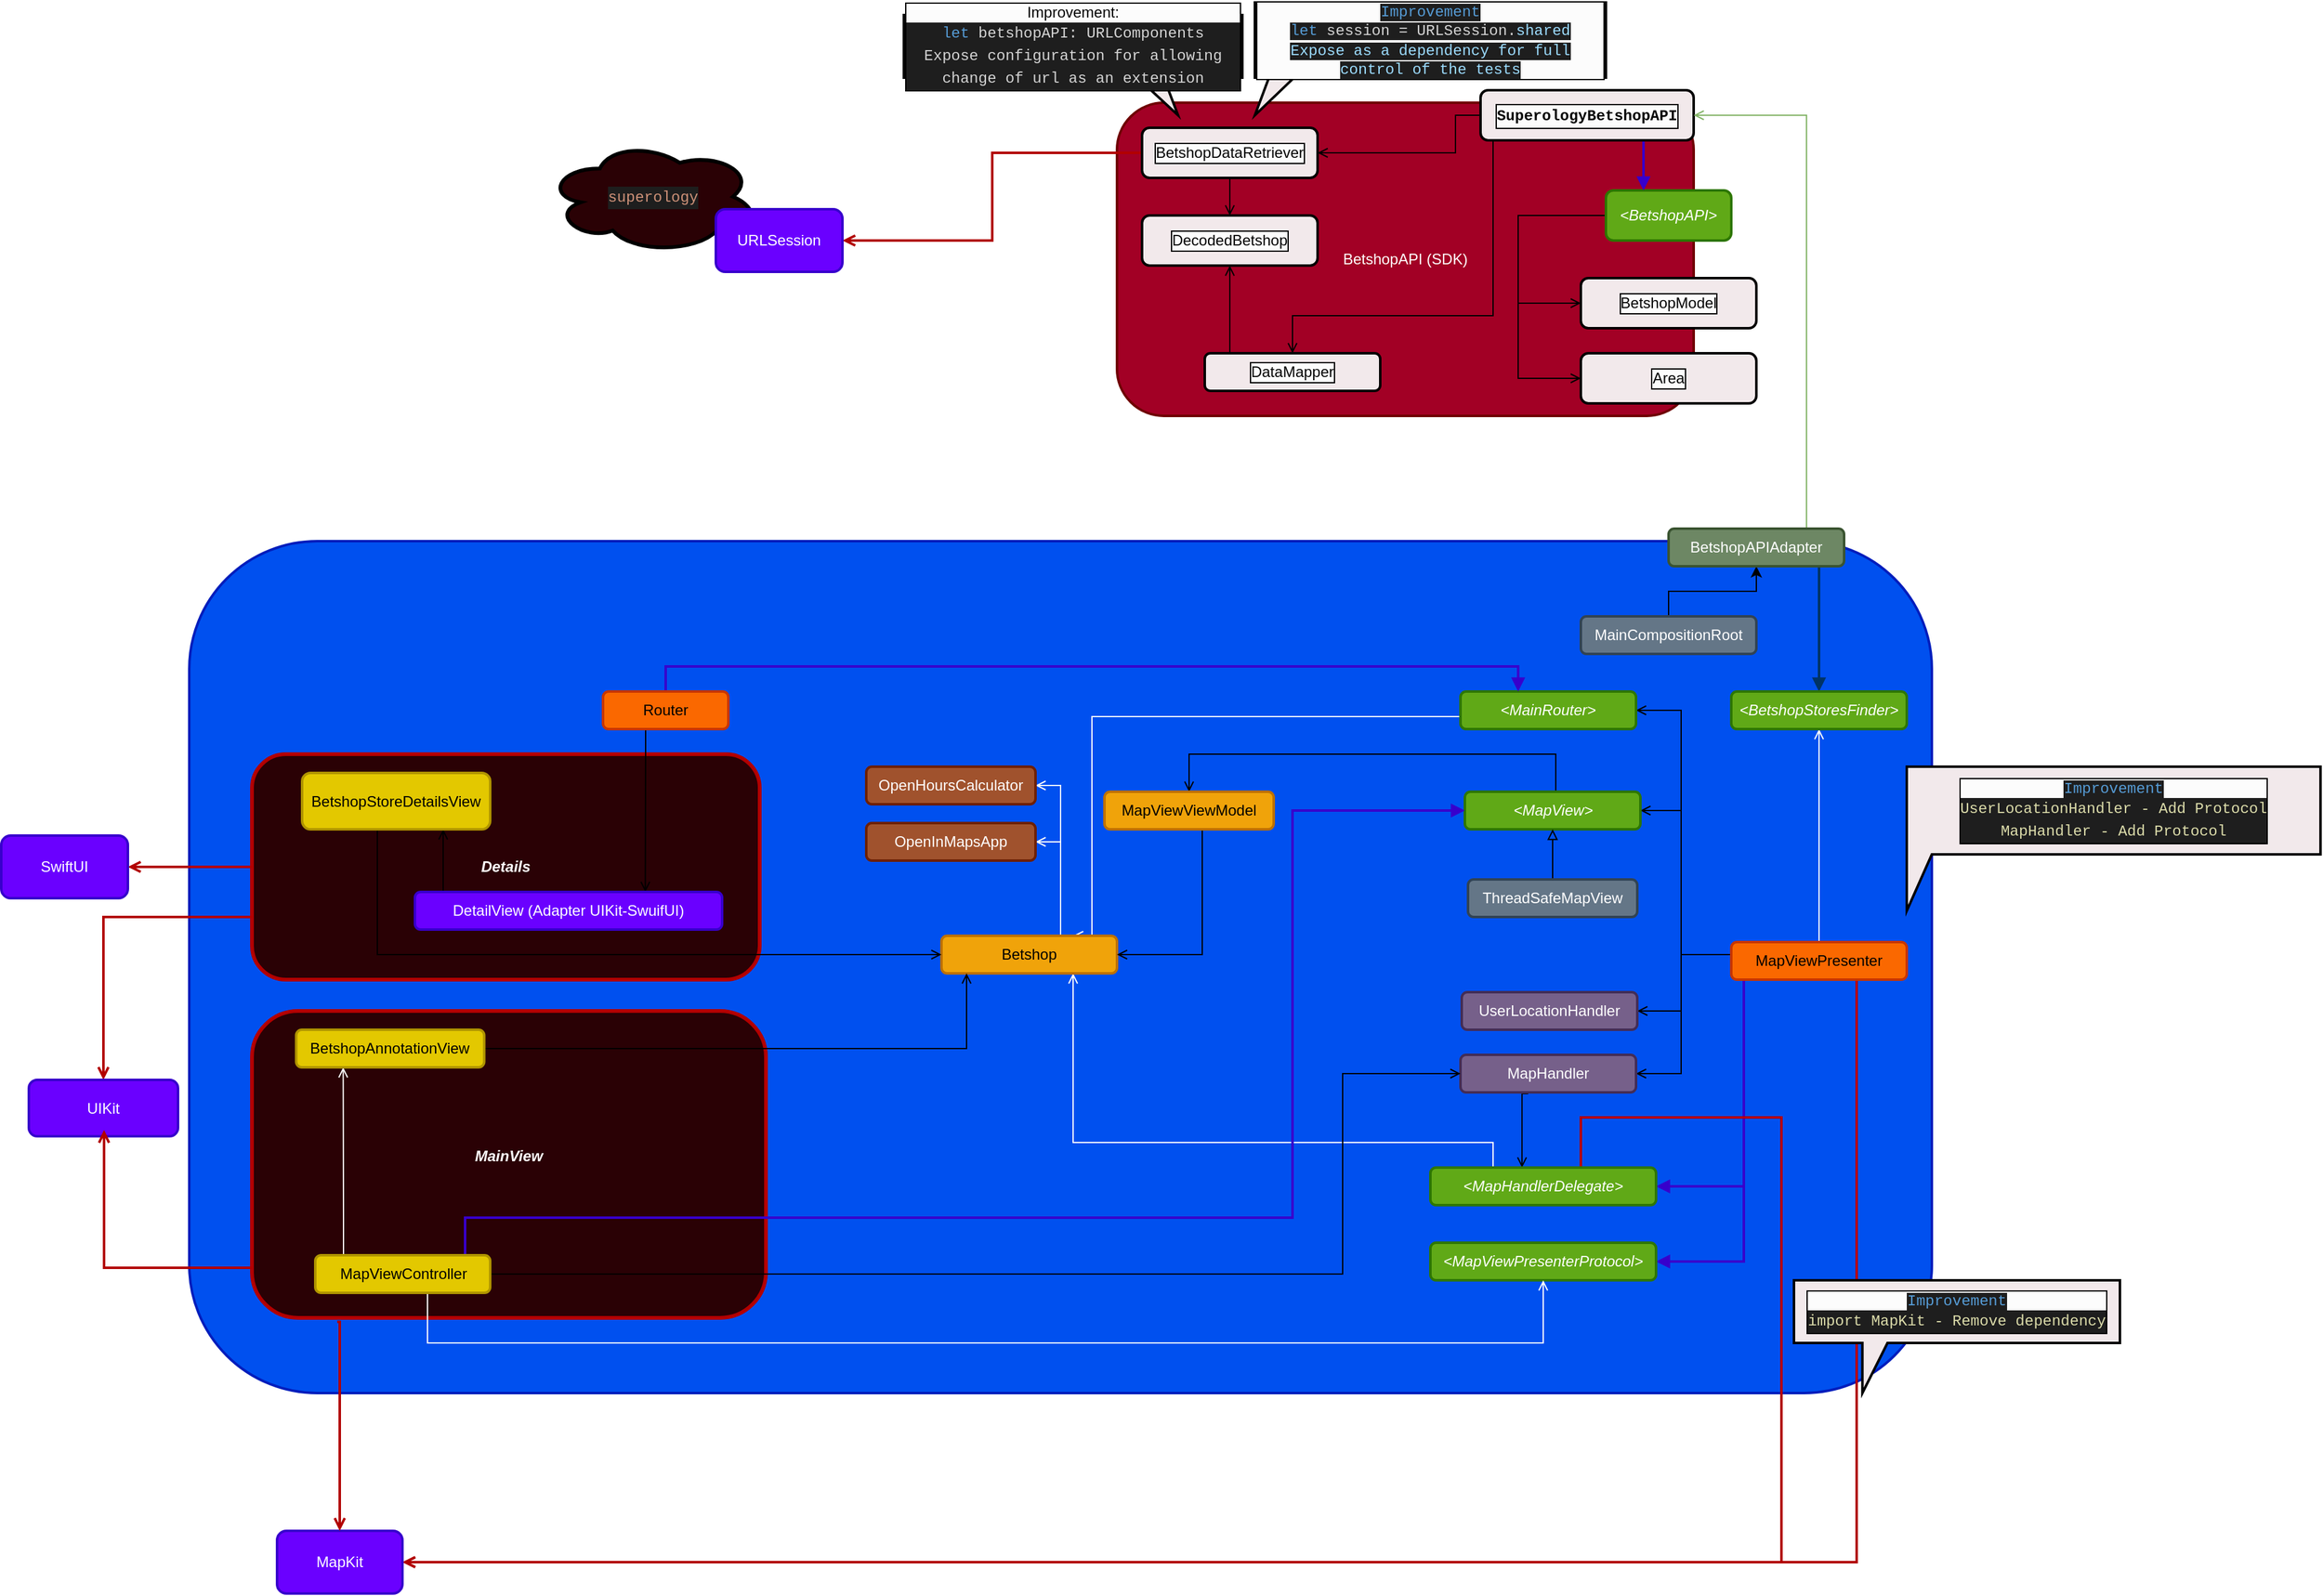 <mxfile version="16.5.1" type="device"><diagram id="DBqteP2nZ-lCwQpDhr6g" name="Page-1"><mxGraphModel dx="2760" dy="997" grid="1" gridSize="10" guides="1" tooltips="1" connect="1" arrows="1" fold="1" page="1" pageScale="1" pageWidth="827" pageHeight="1169" math="0" shadow="0"><root><mxCell id="0"/><mxCell id="1" parent="0"/><mxCell id="jRDomNg-8NR4O18e2Vlq-25" value="" style="rounded=1;whiteSpace=wrap;html=1;fillColor=#0050ef;fontColor=#ffffff;strokeColor=#001DBC;strokeWidth=2;" parent="1" vertex="1"><mxGeometry x="-730" y="510" width="1390" height="680" as="geometry"/></mxCell><mxCell id="jRDomNg-8NR4O18e2Vlq-99" value="&lt;b&gt;&lt;i&gt;MainView&lt;br&gt;&lt;/i&gt;&lt;br&gt;&lt;/b&gt;" style="rounded=1;whiteSpace=wrap;html=1;labelBackgroundColor=none;labelBorderColor=none;fontColor=#ffffff;strokeWidth=3;fillColor=#2A0105;strokeColor=#B20000;" parent="1" vertex="1"><mxGeometry x="-680" y="885" width="410" height="245" as="geometry"/></mxCell><mxCell id="jRDomNg-8NR4O18e2Vlq-102" style="edgeStyle=orthogonalEdgeStyle;rounded=0;orthogonalLoop=1;jettySize=auto;html=1;entryX=0.5;entryY=0;entryDx=0;entryDy=0;fontColor=#000033;endArrow=open;endFill=0;strokeColor=#B20000;strokeWidth=2;fillColor=#e51400;" parent="1" source="jRDomNg-8NR4O18e2Vlq-98" target="jRDomNg-8NR4O18e2Vlq-61" edge="1"><mxGeometry relative="1" as="geometry"><Array as="points"><mxPoint x="-798" y="810"/></Array></mxGeometry></mxCell><mxCell id="jRDomNg-8NR4O18e2Vlq-103" style="edgeStyle=orthogonalEdgeStyle;rounded=0;orthogonalLoop=1;jettySize=auto;html=1;entryX=1;entryY=0.5;entryDx=0;entryDy=0;fontColor=#000033;endArrow=open;endFill=0;strokeColor=#B20000;strokeWidth=2;fillColor=#e51400;" parent="1" source="jRDomNg-8NR4O18e2Vlq-98" target="jRDomNg-8NR4O18e2Vlq-60" edge="1"><mxGeometry relative="1" as="geometry"/></mxCell><mxCell id="jRDomNg-8NR4O18e2Vlq-98" value="&lt;b&gt;&lt;i&gt;Details&lt;/i&gt;&lt;/b&gt;" style="rounded=1;whiteSpace=wrap;html=1;labelBackgroundColor=none;labelBorderColor=none;fontColor=#ffffff;strokeWidth=3;fillColor=#2A0105;strokeColor=#B20000;" parent="1" vertex="1"><mxGeometry x="-680" y="680" width="405" height="180" as="geometry"/></mxCell><mxCell id="jRDomNg-8NR4O18e2Vlq-1" value="BetshopAPI (SDK)" style="rounded=1;whiteSpace=wrap;html=1;fillColor=#a20025;fontColor=#ffffff;strokeColor=#6F0000;strokeWidth=2;" parent="1" vertex="1"><mxGeometry x="10" y="160" width="460" height="250" as="geometry"/></mxCell><mxCell id="jRDomNg-8NR4O18e2Vlq-15" style="edgeStyle=orthogonalEdgeStyle;rounded=0;orthogonalLoop=1;jettySize=auto;html=1;fontColor=#030303;endArrow=open;endFill=0;" parent="1" source="jRDomNg-8NR4O18e2Vlq-2" target="jRDomNg-8NR4O18e2Vlq-13" edge="1"><mxGeometry relative="1" as="geometry"><Array as="points"><mxPoint x="330" y="250"/><mxPoint x="330" y="380"/></Array></mxGeometry></mxCell><mxCell id="jRDomNg-8NR4O18e2Vlq-16" style="edgeStyle=orthogonalEdgeStyle;rounded=0;orthogonalLoop=1;jettySize=auto;html=1;fontColor=#030303;endArrow=open;endFill=0;exitX=0;exitY=0.5;exitDx=0;exitDy=0;" parent="1" source="jRDomNg-8NR4O18e2Vlq-2" target="jRDomNg-8NR4O18e2Vlq-10" edge="1"><mxGeometry relative="1" as="geometry"><Array as="points"><mxPoint x="330" y="250"/><mxPoint x="330" y="320"/></Array></mxGeometry></mxCell><mxCell id="jRDomNg-8NR4O18e2Vlq-2" value="&lt;i&gt;&amp;lt;BetshopAPI&amp;gt;&lt;/i&gt;" style="rounded=1;whiteSpace=wrap;strokeWidth=2;fillColor=#60a917;fontColor=#ffffff;html=1;labelBackgroundColor=none;labelBorderColor=none;strokeColor=#2D7600;" parent="1" vertex="1"><mxGeometry x="400" y="230" width="100" height="40" as="geometry"/></mxCell><mxCell id="jRDomNg-8NR4O18e2Vlq-23" style="edgeStyle=orthogonalEdgeStyle;rounded=0;orthogonalLoop=1;jettySize=auto;html=1;fontColor=#030303;endArrow=open;endFill=0;exitX=0.5;exitY=1;exitDx=0;exitDy=0;entryX=0.5;entryY=0;entryDx=0;entryDy=0;" parent="1" source="jRDomNg-8NR4O18e2Vlq-3" target="jRDomNg-8NR4O18e2Vlq-19" edge="1"><mxGeometry relative="1" as="geometry"><Array as="points"><mxPoint x="100" y="240"/><mxPoint x="100" y="240"/></Array></mxGeometry></mxCell><mxCell id="jRDomNg-8NR4O18e2Vlq-117" style="edgeStyle=orthogonalEdgeStyle;rounded=0;orthogonalLoop=1;jettySize=auto;html=1;entryX=1;entryY=0.5;entryDx=0;entryDy=0;fontColor=#000033;endArrow=open;endFill=0;strokeColor=#B20000;strokeWidth=2;fillColor=#e51400;" parent="1" source="jRDomNg-8NR4O18e2Vlq-3" target="jRDomNg-8NR4O18e2Vlq-113" edge="1"><mxGeometry relative="1" as="geometry"/></mxCell><mxCell id="jRDomNg-8NR4O18e2Vlq-3" value="&lt;span&gt;BetshopDataRetriever&lt;/span&gt;" style="rounded=1;whiteSpace=wrap;strokeWidth=2;fillColor=#F2E9EB;fontColor=#030303;html=1;labelBackgroundColor=#FCFCFC;labelBorderColor=default;fontStyle=0" parent="1" vertex="1"><mxGeometry x="30" y="180" width="140" height="40" as="geometry"/></mxCell><mxCell id="jRDomNg-8NR4O18e2Vlq-5" style="edgeStyle=orthogonalEdgeStyle;rounded=0;orthogonalLoop=1;jettySize=auto;html=1;fontColor=#030303;endArrow=block;endFill=1;startArrow=none;exitX=1;exitY=0.5;exitDx=0;exitDy=0;strokeWidth=2;fillColor=#6a00ff;strokeColor=#3700CC;" parent="1" source="jRDomNg-8NR4O18e2Vlq-4" target="jRDomNg-8NR4O18e2Vlq-2" edge="1"><mxGeometry relative="1" as="geometry"><Array as="points"><mxPoint x="430" y="170"/></Array></mxGeometry></mxCell><mxCell id="jRDomNg-8NR4O18e2Vlq-6" style="edgeStyle=orthogonalEdgeStyle;rounded=0;orthogonalLoop=1;jettySize=auto;html=1;fontColor=#030303;endArrow=open;endFill=0;" parent="1" source="jRDomNg-8NR4O18e2Vlq-4" edge="1"><mxGeometry relative="1" as="geometry"><mxPoint x="170" y="200" as="targetPoint"/><Array as="points"><mxPoint x="280" y="170"/><mxPoint x="280" y="200"/></Array></mxGeometry></mxCell><mxCell id="jRDomNg-8NR4O18e2Vlq-22" style="edgeStyle=orthogonalEdgeStyle;rounded=0;orthogonalLoop=1;jettySize=auto;html=1;fontColor=#030303;endArrow=open;endFill=0;" parent="1" source="jRDomNg-8NR4O18e2Vlq-4" target="jRDomNg-8NR4O18e2Vlq-18" edge="1"><mxGeometry relative="1" as="geometry"><Array as="points"><mxPoint x="310" y="330"/></Array></mxGeometry></mxCell><mxCell id="jRDomNg-8NR4O18e2Vlq-4" value="&lt;div style=&quot;font-family: &amp;#34;menlo&amp;#34; , &amp;#34;monaco&amp;#34; , &amp;#34;courier new&amp;#34; , monospace ; line-height: 18px&quot;&gt;&lt;b&gt;SuperologyBetshopAPI&lt;/b&gt;&lt;/div&gt;" style="rounded=1;whiteSpace=wrap;strokeWidth=2;fillColor=#F2E9EB;fontColor=#030303;html=1;labelBackgroundColor=#FCFCFC;labelBorderColor=default;" parent="1" vertex="1"><mxGeometry x="300" y="150" width="170" height="40" as="geometry"/></mxCell><mxCell id="jRDomNg-8NR4O18e2Vlq-7" value="Improvement:&lt;br&gt;&lt;div style=&quot;color: rgb(212 , 212 , 212) ; background-color: rgb(30 , 30 , 30) ; font-family: &amp;#34;menlo&amp;#34; , &amp;#34;monaco&amp;#34; , &amp;#34;courier new&amp;#34; , monospace ; line-height: 18px&quot;&gt;&lt;span style=&quot;color: #569cd6&quot;&gt;let&lt;/span&gt; betshopAPI: URLComponents&lt;br&gt;Expose configuration for allowing change of url as an extension&lt;/div&gt;" style="shape=callout;whiteSpace=wrap;html=1;perimeter=calloutPerimeter;labelBackgroundColor=#FCFCFC;labelBorderColor=default;fontColor=#030303;strokeWidth=2;fillColor=#F2E9EB;position2=0.81;base=21;size=30;position=0.69;" parent="1" vertex="1"><mxGeometry x="-160" y="90" width="270" height="80" as="geometry"/></mxCell><mxCell id="jRDomNg-8NR4O18e2Vlq-10" value="&lt;span&gt;BetshopModel&lt;br&gt;&lt;/span&gt;" style="rounded=1;whiteSpace=wrap;strokeWidth=2;fillColor=#F2E9EB;fontColor=#030303;html=1;labelBackgroundColor=#FCFCFC;labelBorderColor=default;fontStyle=0" parent="1" vertex="1"><mxGeometry x="380" y="300" width="140" height="40" as="geometry"/></mxCell><mxCell id="jRDomNg-8NR4O18e2Vlq-13" value="&lt;span&gt;Area&lt;br&gt;&lt;/span&gt;" style="rounded=1;whiteSpace=wrap;strokeWidth=2;fillColor=#F2E9EB;fontColor=#030303;html=1;labelBackgroundColor=#FCFCFC;labelBorderColor=default;fontStyle=0" parent="1" vertex="1"><mxGeometry x="380" y="360" width="140" height="40" as="geometry"/></mxCell><mxCell id="jRDomNg-8NR4O18e2Vlq-24" style="edgeStyle=orthogonalEdgeStyle;rounded=0;orthogonalLoop=1;jettySize=auto;html=1;entryX=0.5;entryY=1;entryDx=0;entryDy=0;fontColor=#030303;endArrow=open;endFill=0;" parent="1" source="jRDomNg-8NR4O18e2Vlq-18" target="jRDomNg-8NR4O18e2Vlq-19" edge="1"><mxGeometry relative="1" as="geometry"><Array as="points"><mxPoint x="100" y="310"/><mxPoint x="100" y="310"/></Array></mxGeometry></mxCell><mxCell id="jRDomNg-8NR4O18e2Vlq-18" value="&lt;span&gt;DataMapper&lt;br&gt;&lt;/span&gt;" style="rounded=1;whiteSpace=wrap;strokeWidth=2;fillColor=#F2E9EB;fontColor=#030303;html=1;labelBackgroundColor=#FCFCFC;labelBorderColor=default;fontStyle=0" parent="1" vertex="1"><mxGeometry x="80" y="360" width="140" height="30" as="geometry"/></mxCell><mxCell id="jRDomNg-8NR4O18e2Vlq-19" value="&lt;span&gt;DecodedBetshop&lt;br&gt;&lt;/span&gt;" style="rounded=1;whiteSpace=wrap;strokeWidth=2;fillColor=#F2E9EB;fontColor=#030303;html=1;labelBackgroundColor=#FCFCFC;labelBorderColor=default;fontStyle=0" parent="1" vertex="1"><mxGeometry x="30" y="250" width="140" height="40" as="geometry"/></mxCell><mxCell id="jRDomNg-8NR4O18e2Vlq-21" value="&lt;span style=&quot;font-family: &amp;#34;menlo&amp;#34; , &amp;#34;monaco&amp;#34; , &amp;#34;courier new&amp;#34; , monospace ; text-align: left ; background-color: rgb(30 , 30 , 30) ; color: rgb(86 , 156 , 214)&quot;&gt;Improvement&lt;br&gt;let&lt;/span&gt;&lt;span style=&quot;color: rgb(212 , 212 , 212) ; font-family: &amp;#34;menlo&amp;#34; , &amp;#34;monaco&amp;#34; , &amp;#34;courier new&amp;#34; , monospace ; text-align: left ; background-color: rgb(30 , 30 , 30)&quot;&gt;&amp;nbsp;session = URLSession.&lt;/span&gt;&lt;span style=&quot;font-family: &amp;#34;menlo&amp;#34; , &amp;#34;monaco&amp;#34; , &amp;#34;courier new&amp;#34; , monospace ; text-align: left ; background-color: rgb(30 , 30 , 30) ; color: rgb(156 , 220 , 254)&quot;&gt;shared&lt;br&gt;Expose as a dependency for full control of the tests&lt;br&gt;&lt;/span&gt;" style="shape=callout;whiteSpace=wrap;html=1;perimeter=calloutPerimeter;labelBackgroundColor=#FCFCFC;labelBorderColor=default;fontColor=#030303;strokeWidth=2;fillColor=#F2E9EB;position2=0;size=30;position=0.04;" parent="1" vertex="1"><mxGeometry x="120" y="80" width="280" height="90" as="geometry"/></mxCell><mxCell id="jRDomNg-8NR4O18e2Vlq-29" style="edgeStyle=orthogonalEdgeStyle;rounded=0;orthogonalLoop=1;jettySize=auto;html=1;entryX=1;entryY=0.5;entryDx=0;entryDy=0;fontColor=#030303;endArrow=open;endFill=0;startArrow=none;exitX=0.5;exitY=0;exitDx=0;exitDy=0;fillColor=#d5e8d4;strokeColor=#82b366;" parent="1" source="NoBEwJoyzu8YmMHAXG7V-1" target="jRDomNg-8NR4O18e2Vlq-4" edge="1"><mxGeometry relative="1" as="geometry"><Array as="points"><mxPoint x="560" y="170"/></Array></mxGeometry></mxCell><mxCell id="jRDomNg-8NR4O18e2Vlq-37" style="edgeStyle=orthogonalEdgeStyle;rounded=0;orthogonalLoop=1;jettySize=auto;html=1;entryX=1;entryY=0.5;entryDx=0;entryDy=0;fontColor=#030303;endArrow=open;endFill=0;" parent="1" source="jRDomNg-8NR4O18e2Vlq-26" target="jRDomNg-8NR4O18e2Vlq-33" edge="1"><mxGeometry relative="1" as="geometry"><Array as="points"><mxPoint x="460" y="840"/><mxPoint x="460" y="935"/></Array></mxGeometry></mxCell><mxCell id="jRDomNg-8NR4O18e2Vlq-38" style="edgeStyle=orthogonalEdgeStyle;rounded=0;orthogonalLoop=1;jettySize=auto;html=1;entryX=1;entryY=0.5;entryDx=0;entryDy=0;fontColor=#030303;endArrow=open;endFill=0;" parent="1" source="jRDomNg-8NR4O18e2Vlq-26" target="jRDomNg-8NR4O18e2Vlq-35" edge="1"><mxGeometry relative="1" as="geometry"><Array as="points"><mxPoint x="460" y="840"/><mxPoint x="460" y="885"/></Array></mxGeometry></mxCell><mxCell id="jRDomNg-8NR4O18e2Vlq-41" style="edgeStyle=orthogonalEdgeStyle;rounded=0;orthogonalLoop=1;jettySize=auto;html=1;entryX=1;entryY=0.5;entryDx=0;entryDy=0;fontColor=#030303;endArrow=open;endFill=0;" parent="1" source="jRDomNg-8NR4O18e2Vlq-26" target="jRDomNg-8NR4O18e2Vlq-40" edge="1"><mxGeometry relative="1" as="geometry"><Array as="points"><mxPoint x="460" y="840"/><mxPoint x="460" y="725"/></Array></mxGeometry></mxCell><mxCell id="jRDomNg-8NR4O18e2Vlq-42" style="edgeStyle=orthogonalEdgeStyle;rounded=0;orthogonalLoop=1;jettySize=auto;html=1;entryX=1;entryY=0.5;entryDx=0;entryDy=0;fontColor=#030303;endArrow=open;endFill=0;" parent="1" source="jRDomNg-8NR4O18e2Vlq-26" target="jRDomNg-8NR4O18e2Vlq-39" edge="1"><mxGeometry relative="1" as="geometry"><Array as="points"><mxPoint x="460" y="840"/><mxPoint x="460" y="645"/></Array></mxGeometry></mxCell><mxCell id="jRDomNg-8NR4O18e2Vlq-44" style="edgeStyle=orthogonalEdgeStyle;rounded=0;orthogonalLoop=1;jettySize=auto;html=1;fontColor=#030303;endArrow=block;endFill=1;entryX=1;entryY=0.5;entryDx=0;entryDy=0;strokeWidth=2;fillColor=#6a00ff;strokeColor=#3700CC;" parent="1" source="jRDomNg-8NR4O18e2Vlq-26" target="jRDomNg-8NR4O18e2Vlq-43" edge="1"><mxGeometry relative="1" as="geometry"><mxPoint x="500" y="1000" as="targetPoint"/><Array as="points"><mxPoint x="510" y="1085"/></Array></mxGeometry></mxCell><mxCell id="jRDomNg-8NR4O18e2Vlq-46" style="edgeStyle=orthogonalEdgeStyle;rounded=0;orthogonalLoop=1;jettySize=auto;html=1;fontColor=#030303;endArrow=block;endFill=1;strokeWidth=2;fillColor=#6a00ff;strokeColor=#3700CC;" parent="1" source="jRDomNg-8NR4O18e2Vlq-26" target="jRDomNg-8NR4O18e2Vlq-45" edge="1"><mxGeometry relative="1" as="geometry"><Array as="points"><mxPoint x="510" y="1025"/></Array></mxGeometry></mxCell><mxCell id="jRDomNg-8NR4O18e2Vlq-69" style="edgeStyle=orthogonalEdgeStyle;rounded=0;orthogonalLoop=1;jettySize=auto;html=1;fontColor=#030303;endArrow=open;endFill=0;fillColor=#e51400;strokeColor=#B20000;strokeWidth=2;" parent="1" source="jRDomNg-8NR4O18e2Vlq-26" target="jRDomNg-8NR4O18e2Vlq-59" edge="1"><mxGeometry relative="1" as="geometry"><Array as="points"><mxPoint x="600" y="1325"/></Array></mxGeometry></mxCell><mxCell id="NoBEwJoyzu8YmMHAXG7V-6" style="edgeStyle=orthogonalEdgeStyle;rounded=0;orthogonalLoop=1;jettySize=auto;html=1;endArrow=open;endFill=0;strokeColor=#FCFCFC;strokeWidth=1;" edge="1" parent="1" source="jRDomNg-8NR4O18e2Vlq-26" target="NoBEwJoyzu8YmMHAXG7V-3"><mxGeometry relative="1" as="geometry"/></mxCell><mxCell id="jRDomNg-8NR4O18e2Vlq-26" value="MapViewPresenter" style="rounded=1;whiteSpace=wrap;strokeWidth=2;fillColor=#fa6800;html=1;labelBackgroundColor=none;labelBorderColor=none;fontStyle=0;strokeColor=#C73500;fontColor=#000000;" parent="1" vertex="1"><mxGeometry x="500" y="830" width="140" height="30" as="geometry"/></mxCell><mxCell id="NoBEwJoyzu8YmMHAXG7V-2" style="edgeStyle=orthogonalEdgeStyle;rounded=0;orthogonalLoop=1;jettySize=auto;html=1;entryX=0.5;entryY=1;entryDx=0;entryDy=0;" edge="1" parent="1" source="jRDomNg-8NR4O18e2Vlq-27" target="NoBEwJoyzu8YmMHAXG7V-1"><mxGeometry relative="1" as="geometry"/></mxCell><mxCell id="jRDomNg-8NR4O18e2Vlq-27" value="MainCompositionRoot" style="rounded=1;whiteSpace=wrap;strokeWidth=2;fillColor=#647687;fontColor=#ffffff;html=1;labelBackgroundColor=none;labelBorderColor=none;fontStyle=0;strokeColor=#314354;" parent="1" vertex="1"><mxGeometry x="380" y="570" width="140" height="30" as="geometry"/></mxCell><mxCell id="jRDomNg-8NR4O18e2Vlq-47" style="edgeStyle=orthogonalEdgeStyle;rounded=0;orthogonalLoop=1;jettySize=auto;html=1;entryX=0.406;entryY=0;entryDx=0;entryDy=0;fontColor=#030303;endArrow=open;endFill=0;entryPerimeter=0;exitX=0.386;exitY=1.033;exitDx=0;exitDy=0;exitPerimeter=0;" parent="1" source="jRDomNg-8NR4O18e2Vlq-33" target="jRDomNg-8NR4O18e2Vlq-45" edge="1"><mxGeometry relative="1" as="geometry"><Array as="points"><mxPoint x="333" y="951"/></Array></mxGeometry></mxCell><mxCell id="jRDomNg-8NR4O18e2Vlq-33" value="MapHandler" style="rounded=1;whiteSpace=wrap;strokeWidth=2;fillColor=#76608a;fontColor=#ffffff;html=1;labelBackgroundColor=none;labelBorderColor=none;fontStyle=0;strokeColor=#432D57;" parent="1" vertex="1"><mxGeometry x="284" y="920" width="140" height="30" as="geometry"/></mxCell><mxCell id="jRDomNg-8NR4O18e2Vlq-35" value="UserLocationHandler" style="rounded=1;whiteSpace=wrap;strokeWidth=2;fillColor=#76608a;fontColor=#ffffff;html=1;labelBackgroundColor=none;labelBorderColor=none;fontStyle=0;strokeColor=#432D57;" parent="1" vertex="1"><mxGeometry x="285" y="870" width="140" height="30" as="geometry"/></mxCell><mxCell id="jRDomNg-8NR4O18e2Vlq-36" value="&lt;span style=&quot;font-family: &amp;#34;menlo&amp;#34; , &amp;#34;monaco&amp;#34; , &amp;#34;courier new&amp;#34; , monospace ; text-align: left ; background-color: rgb(30 , 30 , 30) ; color: rgb(86 , 156 , 214)&quot;&gt;Improvement&lt;br&gt;&lt;/span&gt;&lt;div style=&quot;background-color: rgb(30 , 30 , 30) ; font-family: &amp;#34;menlo&amp;#34; , &amp;#34;monaco&amp;#34; , &amp;#34;courier new&amp;#34; , monospace ; line-height: 18px&quot;&gt;&lt;font color=&quot;#dcdcaa&quot;&gt;import MapKit - Remove dependency&lt;/font&gt;&lt;/div&gt;" style="shape=callout;whiteSpace=wrap;html=1;perimeter=calloutPerimeter;labelBackgroundColor=#FCFCFC;labelBorderColor=default;fontColor=#030303;strokeWidth=2;fillColor=#F2E9EB;position2=0.21;size=40;position=0.21;base=20;" parent="1" vertex="1"><mxGeometry x="550" y="1100" width="260" height="90" as="geometry"/></mxCell><mxCell id="jRDomNg-8NR4O18e2Vlq-119" style="edgeStyle=orthogonalEdgeStyle;rounded=0;orthogonalLoop=1;jettySize=auto;html=1;entryX=0.75;entryY=0;entryDx=0;entryDy=0;fontColor=#030303;endArrow=open;endFill=0;strokeColor=#FCFCFC;strokeWidth=1;" parent="1" source="jRDomNg-8NR4O18e2Vlq-39" target="jRDomNg-8NR4O18e2Vlq-52" edge="1"><mxGeometry relative="1" as="geometry"><Array as="points"><mxPoint x="-10" y="650"/><mxPoint x="-10" y="825"/></Array></mxGeometry></mxCell><mxCell id="jRDomNg-8NR4O18e2Vlq-39" value="&lt;i&gt;&amp;lt;MainRouter&amp;gt;&lt;/i&gt;" style="rounded=1;whiteSpace=wrap;strokeWidth=2;fillColor=#60a917;fontColor=#ffffff;html=1;labelBackgroundColor=none;labelBorderColor=none;fontStyle=0;strokeColor=#2D7600;" parent="1" vertex="1"><mxGeometry x="284" y="630" width="140" height="30" as="geometry"/></mxCell><mxCell id="jRDomNg-8NR4O18e2Vlq-90" style="edgeStyle=orthogonalEdgeStyle;rounded=0;orthogonalLoop=1;jettySize=auto;html=1;entryX=0.5;entryY=0;entryDx=0;entryDy=0;fontColor=#030303;endArrow=open;endFill=0;" parent="1" source="jRDomNg-8NR4O18e2Vlq-40" target="jRDomNg-8NR4O18e2Vlq-88" edge="1"><mxGeometry relative="1" as="geometry"><Array as="points"><mxPoint x="360" y="680"/><mxPoint x="68" y="680"/></Array></mxGeometry></mxCell><mxCell id="jRDomNg-8NR4O18e2Vlq-40" value="&amp;lt;MapView&amp;gt;" style="rounded=1;whiteSpace=wrap;strokeWidth=2;fillColor=#60a917;fontColor=#ffffff;html=1;labelBackgroundColor=none;labelBorderColor=none;fontStyle=2;strokeColor=#2D7600;" parent="1" vertex="1"><mxGeometry x="287.5" y="710" width="140" height="30" as="geometry"/></mxCell><mxCell id="jRDomNg-8NR4O18e2Vlq-118" style="edgeStyle=orthogonalEdgeStyle;rounded=0;orthogonalLoop=1;jettySize=auto;html=1;fontColor=#030303;endArrow=open;endFill=0;strokeColor=#B20000;strokeWidth=2;fillColor=#e51400;exitX=1;exitY=0.5;exitDx=0;exitDy=0;" parent="1" source="jRDomNg-8NR4O18e2Vlq-45" target="jRDomNg-8NR4O18e2Vlq-59" edge="1"><mxGeometry relative="1" as="geometry"><Array as="points"><mxPoint x="380" y="1025"/><mxPoint x="380" y="970"/><mxPoint x="540" y="970"/><mxPoint x="540" y="1325"/></Array></mxGeometry></mxCell><mxCell id="jRDomNg-8NR4O18e2Vlq-43" value="&amp;lt;MapViewPresenterProtocol&amp;gt;" style="rounded=1;whiteSpace=wrap;strokeWidth=2;fillColor=#60a917;fontColor=#ffffff;html=1;labelBackgroundColor=none;labelBorderColor=none;fontStyle=2;strokeColor=#2D7600;" parent="1" vertex="1"><mxGeometry x="260" y="1070" width="180" height="30" as="geometry"/></mxCell><mxCell id="jRDomNg-8NR4O18e2Vlq-94" style="edgeStyle=orthogonalEdgeStyle;rounded=0;orthogonalLoop=1;jettySize=auto;html=1;entryX=0.75;entryY=1;entryDx=0;entryDy=0;fontColor=#030303;endArrow=open;endFill=0;strokeWidth=1;fillColor=#f9f7ed;strokeColor=#FCFCFC;" parent="1" source="jRDomNg-8NR4O18e2Vlq-45" target="jRDomNg-8NR4O18e2Vlq-52" edge="1"><mxGeometry relative="1" as="geometry"><Array as="points"><mxPoint x="310" y="990"/><mxPoint x="-25" y="990"/></Array></mxGeometry></mxCell><mxCell id="jRDomNg-8NR4O18e2Vlq-45" value="&amp;lt;MapHandlerDelegate&amp;gt;" style="rounded=1;whiteSpace=wrap;strokeWidth=2;fillColor=#60a917;fontColor=#ffffff;html=1;labelBackgroundColor=none;labelBorderColor=none;fontStyle=2;strokeColor=#2D7600;" parent="1" vertex="1"><mxGeometry x="260" y="1010" width="180" height="30" as="geometry"/></mxCell><mxCell id="jRDomNg-8NR4O18e2Vlq-49" value="&lt;span style=&quot;font-family: &amp;#34;menlo&amp;#34; , &amp;#34;monaco&amp;#34; , &amp;#34;courier new&amp;#34; , monospace ; text-align: left ; background-color: rgb(30 , 30 , 30) ; color: rgb(86 , 156 , 214)&quot;&gt;Improvement&lt;br&gt;&lt;/span&gt;&lt;div style=&quot;background-color: rgb(30 , 30 , 30) ; font-family: &amp;#34;menlo&amp;#34; , &amp;#34;monaco&amp;#34; , &amp;#34;courier new&amp;#34; , monospace ; line-height: 18px&quot;&gt;&lt;font color=&quot;#dcdcaa&quot;&gt;UserLocationHandler - Add Protocol&lt;/font&gt;&lt;/div&gt;&lt;div style=&quot;background-color: rgb(30 , 30 , 30) ; font-family: &amp;#34;menlo&amp;#34; , &amp;#34;monaco&amp;#34; , &amp;#34;courier new&amp;#34; , monospace ; line-height: 18px&quot;&gt;&lt;font color=&quot;#dcdcaa&quot;&gt;MapHandler - Add Protocol&lt;/font&gt;&lt;/div&gt;" style="shape=callout;whiteSpace=wrap;html=1;perimeter=calloutPerimeter;labelBackgroundColor=#FCFCFC;labelBorderColor=default;fontColor=#030303;strokeWidth=2;fillColor=#F2E9EB;position2=0;size=45;position=0;base=20;" parent="1" vertex="1"><mxGeometry x="640" y="690" width="330" height="115" as="geometry"/></mxCell><mxCell id="jRDomNg-8NR4O18e2Vlq-51" style="edgeStyle=orthogonalEdgeStyle;rounded=0;orthogonalLoop=1;jettySize=auto;html=1;fontColor=#030303;endArrow=block;endFill=1;exitX=0.5;exitY=0;exitDx=0;exitDy=0;strokeWidth=2;fillColor=#6a00ff;strokeColor=#3700CC;" parent="1" source="jRDomNg-8NR4O18e2Vlq-50" edge="1"><mxGeometry relative="1" as="geometry"><mxPoint x="330" y="630" as="targetPoint"/><Array as="points"><mxPoint x="-350" y="610"/><mxPoint x="330" y="610"/></Array></mxGeometry></mxCell><mxCell id="jRDomNg-8NR4O18e2Vlq-75" style="edgeStyle=orthogonalEdgeStyle;rounded=0;orthogonalLoop=1;jettySize=auto;html=1;fontColor=#030303;endArrow=open;endFill=0;entryX=0.75;entryY=0;entryDx=0;entryDy=0;" parent="1" source="jRDomNg-8NR4O18e2Vlq-50" target="jRDomNg-8NR4O18e2Vlq-54" edge="1"><mxGeometry relative="1" as="geometry"><Array as="points"><mxPoint x="-366" y="680"/><mxPoint x="-366" y="680"/></Array></mxGeometry></mxCell><mxCell id="jRDomNg-8NR4O18e2Vlq-50" value="Router" style="rounded=1;whiteSpace=wrap;strokeWidth=2;fillColor=#fa6800;fontColor=#000000;html=1;labelBackgroundColor=none;labelBorderColor=none;fontStyle=0;strokeColor=#C73500;" parent="1" vertex="1"><mxGeometry x="-400" y="630" width="100" height="30" as="geometry"/></mxCell><mxCell id="jRDomNg-8NR4O18e2Vlq-107" style="edgeStyle=orthogonalEdgeStyle;rounded=0;orthogonalLoop=1;jettySize=auto;html=1;entryX=1;entryY=0.5;entryDx=0;entryDy=0;fontColor=#000033;endArrow=open;endFill=0;strokeColor=#FCFCFC;strokeWidth=1;" parent="1" source="jRDomNg-8NR4O18e2Vlq-52" target="jRDomNg-8NR4O18e2Vlq-86" edge="1"><mxGeometry relative="1" as="geometry"><Array as="points"><mxPoint x="-35" y="750"/></Array></mxGeometry></mxCell><mxCell id="jRDomNg-8NR4O18e2Vlq-108" style="edgeStyle=orthogonalEdgeStyle;rounded=0;orthogonalLoop=1;jettySize=auto;html=1;entryX=1;entryY=0.5;entryDx=0;entryDy=0;fontColor=#000033;endArrow=open;endFill=0;strokeColor=#FCFCFC;strokeWidth=1;" parent="1" source="jRDomNg-8NR4O18e2Vlq-52" target="jRDomNg-8NR4O18e2Vlq-85" edge="1"><mxGeometry relative="1" as="geometry"><Array as="points"><mxPoint x="-35" y="705"/></Array></mxGeometry></mxCell><mxCell id="jRDomNg-8NR4O18e2Vlq-52" value="Betshop" style="rounded=1;whiteSpace=wrap;strokeWidth=2;fillColor=#f0a30a;fontColor=#000000;html=1;labelBackgroundColor=none;labelBorderColor=none;fontStyle=0;strokeColor=#BD7000;" parent="1" vertex="1"><mxGeometry x="-130" y="825" width="140" height="30" as="geometry"/></mxCell><mxCell id="jRDomNg-8NR4O18e2Vlq-83" style="edgeStyle=orthogonalEdgeStyle;rounded=0;orthogonalLoop=1;jettySize=auto;html=1;entryX=0.75;entryY=1;entryDx=0;entryDy=0;fontColor=#030303;endArrow=open;endFill=0;" parent="1" source="jRDomNg-8NR4O18e2Vlq-54" target="jRDomNg-8NR4O18e2Vlq-76" edge="1"><mxGeometry relative="1" as="geometry"><Array as="points"><mxPoint x="-527" y="745"/></Array></mxGeometry></mxCell><mxCell id="jRDomNg-8NR4O18e2Vlq-67" style="edgeStyle=orthogonalEdgeStyle;rounded=0;orthogonalLoop=1;jettySize=auto;html=1;entryX=0;entryY=0.5;entryDx=0;entryDy=0;fontColor=#030303;endArrow=block;endFill=1;strokeWidth=2;fillColor=#6a00ff;strokeColor=#3700CC;" parent="1" source="jRDomNg-8NR4O18e2Vlq-58" target="jRDomNg-8NR4O18e2Vlq-40" edge="1"><mxGeometry relative="1" as="geometry"><Array as="points"><mxPoint x="-510" y="1050"/><mxPoint x="150" y="1050"/><mxPoint x="150" y="725"/></Array></mxGeometry></mxCell><mxCell id="jRDomNg-8NR4O18e2Vlq-68" style="edgeStyle=orthogonalEdgeStyle;rounded=0;orthogonalLoop=1;jettySize=auto;html=1;fontColor=#030303;endArrow=open;endFill=0;entryX=0;entryY=0.5;entryDx=0;entryDy=0;" parent="1" source="jRDomNg-8NR4O18e2Vlq-58" target="jRDomNg-8NR4O18e2Vlq-33" edge="1"><mxGeometry relative="1" as="geometry"><mxPoint x="284" y="960" as="targetPoint"/><Array as="points"><mxPoint x="190" y="1095"/><mxPoint x="190" y="935"/></Array></mxGeometry></mxCell><mxCell id="jRDomNg-8NR4O18e2Vlq-105" style="edgeStyle=orthogonalEdgeStyle;rounded=0;orthogonalLoop=1;jettySize=auto;html=1;entryX=0.25;entryY=1;entryDx=0;entryDy=0;fontColor=#000033;endArrow=open;endFill=0;strokeColor=#FCFCFC;strokeWidth=1;" parent="1" source="jRDomNg-8NR4O18e2Vlq-58" target="jRDomNg-8NR4O18e2Vlq-72" edge="1"><mxGeometry relative="1" as="geometry"><Array as="points"><mxPoint x="-607" y="1050"/><mxPoint x="-607" y="1050"/></Array></mxGeometry></mxCell><mxCell id="jRDomNg-8NR4O18e2Vlq-106" style="edgeStyle=orthogonalEdgeStyle;rounded=0;orthogonalLoop=1;jettySize=auto;html=1;entryX=0.5;entryY=1;entryDx=0;entryDy=0;fontColor=#000033;endArrow=open;endFill=0;strokeColor=#FCFCFC;strokeWidth=1;" parent="1" source="jRDomNg-8NR4O18e2Vlq-58" target="jRDomNg-8NR4O18e2Vlq-43" edge="1"><mxGeometry relative="1" as="geometry"><Array as="points"><mxPoint x="-540" y="1150"/><mxPoint x="350" y="1150"/></Array></mxGeometry></mxCell><mxCell id="jRDomNg-8NR4O18e2Vlq-58" value="MapViewController" style="rounded=1;whiteSpace=wrap;strokeWidth=2;fillColor=#e3c800;fontColor=#000000;html=1;labelBackgroundColor=none;labelBorderColor=none;fontStyle=0;strokeColor=#B09500;" parent="1" vertex="1"><mxGeometry x="-629.5" y="1080" width="139.5" height="30" as="geometry"/></mxCell><mxCell id="jRDomNg-8NR4O18e2Vlq-59" value="MapKit" style="rounded=1;whiteSpace=wrap;html=1;fillColor=#6a00ff;fontColor=#ffffff;strokeColor=#3700CC;strokeWidth=2;" parent="1" vertex="1"><mxGeometry x="-660" y="1300" width="100" height="50" as="geometry"/></mxCell><mxCell id="jRDomNg-8NR4O18e2Vlq-60" value="SwiftUI" style="rounded=1;whiteSpace=wrap;html=1;fillColor=#6a00ff;fontColor=#ffffff;strokeColor=#3700CC;strokeWidth=2;" parent="1" vertex="1"><mxGeometry x="-880" y="745" width="101" height="50" as="geometry"/></mxCell><mxCell id="jRDomNg-8NR4O18e2Vlq-61" value="UIKit" style="rounded=1;whiteSpace=wrap;html=1;fillColor=#6a00ff;fontColor=#ffffff;strokeColor=#3700CC;strokeWidth=2;" parent="1" vertex="1"><mxGeometry x="-858" y="940" width="119" height="45" as="geometry"/></mxCell><mxCell id="jRDomNg-8NR4O18e2Vlq-73" style="edgeStyle=orthogonalEdgeStyle;rounded=0;orthogonalLoop=1;jettySize=auto;html=1;fontColor=#030303;endArrow=open;endFill=0;" parent="1" source="jRDomNg-8NR4O18e2Vlq-72" edge="1"><mxGeometry relative="1" as="geometry"><mxPoint x="-110" y="855" as="targetPoint"/><Array as="points"><mxPoint x="-110" y="915"/><mxPoint x="-110" y="855"/></Array></mxGeometry></mxCell><mxCell id="jRDomNg-8NR4O18e2Vlq-74" style="edgeStyle=orthogonalEdgeStyle;rounded=0;orthogonalLoop=1;jettySize=auto;html=1;entryX=0.5;entryY=0;entryDx=0;entryDy=0;fontColor=#030303;endArrow=open;endFill=0;fillColor=#e51400;strokeColor=#B20000;strokeWidth=2;exitX=0.166;exitY=1.013;exitDx=0;exitDy=0;exitPerimeter=0;" parent="1" source="jRDomNg-8NR4O18e2Vlq-99" target="jRDomNg-8NR4O18e2Vlq-59" edge="1"><mxGeometry relative="1" as="geometry"><Array as="points"><mxPoint x="-610" y="1133"/></Array></mxGeometry></mxCell><mxCell id="jRDomNg-8NR4O18e2Vlq-72" value="BetshopAnnotationView" style="rounded=1;whiteSpace=wrap;strokeWidth=2;fillColor=#e3c800;fontColor=#000000;html=1;labelBackgroundColor=none;labelBorderColor=none;fontStyle=0;strokeColor=#B09500;" parent="1" vertex="1"><mxGeometry x="-644.75" y="900" width="150" height="30" as="geometry"/></mxCell><mxCell id="jRDomNg-8NR4O18e2Vlq-82" style="edgeStyle=orthogonalEdgeStyle;rounded=0;orthogonalLoop=1;jettySize=auto;html=1;fontColor=#030303;endArrow=open;endFill=0;entryX=0;entryY=0.5;entryDx=0;entryDy=0;exitX=0.5;exitY=1;exitDx=0;exitDy=0;" parent="1" source="jRDomNg-8NR4O18e2Vlq-76" target="jRDomNg-8NR4O18e2Vlq-52" edge="1"><mxGeometry relative="1" as="geometry"><Array as="points"><mxPoint x="-580" y="740"/><mxPoint x="-580" y="840"/></Array></mxGeometry></mxCell><mxCell id="jRDomNg-8NR4O18e2Vlq-76" value="BetshopStoreDetailsView" style="rounded=1;whiteSpace=wrap;strokeWidth=2;fillColor=#e3c800;fontColor=#000000;html=1;labelBackgroundColor=none;labelBorderColor=none;fontStyle=0;strokeColor=#B09500;" parent="1" vertex="1"><mxGeometry x="-640" y="695" width="150" height="45" as="geometry"/></mxCell><mxCell id="jRDomNg-8NR4O18e2Vlq-85" value="OpenHoursCalculator" style="rounded=1;whiteSpace=wrap;strokeWidth=2;fillColor=#a0522d;fontColor=#ffffff;html=1;labelBackgroundColor=none;labelBorderColor=none;fontStyle=0;strokeColor=#6D1F00;" parent="1" vertex="1"><mxGeometry x="-190" y="690" width="135" height="30" as="geometry"/></mxCell><mxCell id="jRDomNg-8NR4O18e2Vlq-86" value="OpenInMapsApp" style="rounded=1;whiteSpace=wrap;strokeWidth=2;fillColor=#a0522d;fontColor=#ffffff;html=1;labelBackgroundColor=none;labelBorderColor=none;fontStyle=0;strokeColor=#6D1F00;" parent="1" vertex="1"><mxGeometry x="-190" y="735" width="135" height="30" as="geometry"/></mxCell><mxCell id="jRDomNg-8NR4O18e2Vlq-96" style="edgeStyle=orthogonalEdgeStyle;rounded=0;orthogonalLoop=1;jettySize=auto;html=1;exitX=0.5;exitY=0;exitDx=0;exitDy=0;fontColor=#030303;endArrow=block;endFill=0;strokeWidth=1;" parent="1" source="jRDomNg-8NR4O18e2Vlq-87" target="jRDomNg-8NR4O18e2Vlq-40" edge="1"><mxGeometry relative="1" as="geometry"/></mxCell><mxCell id="jRDomNg-8NR4O18e2Vlq-87" value="ThreadSafeMapView" style="rounded=1;whiteSpace=wrap;strokeWidth=2;fillColor=#647687;fontColor=#ffffff;html=1;labelBackgroundColor=none;labelBorderColor=none;fontStyle=0;strokeColor=#314354;" parent="1" vertex="1"><mxGeometry x="290" y="780" width="135" height="30" as="geometry"/></mxCell><mxCell id="jRDomNg-8NR4O18e2Vlq-89" style="edgeStyle=orthogonalEdgeStyle;rounded=0;orthogonalLoop=1;jettySize=auto;html=1;entryX=1;entryY=0.5;entryDx=0;entryDy=0;fontColor=#030303;endArrow=open;endFill=0;" parent="1" source="jRDomNg-8NR4O18e2Vlq-88" target="jRDomNg-8NR4O18e2Vlq-52" edge="1"><mxGeometry relative="1" as="geometry"><Array as="points"><mxPoint x="78" y="840"/></Array></mxGeometry></mxCell><mxCell id="jRDomNg-8NR4O18e2Vlq-88" value="MapViewViewModel" style="rounded=1;whiteSpace=wrap;strokeWidth=2;fillColor=#f0a30a;fontColor=#000000;html=1;labelBackgroundColor=none;labelBorderColor=none;fontStyle=0;strokeColor=#BD7000;" parent="1" vertex="1"><mxGeometry y="710" width="135" height="30" as="geometry"/></mxCell><mxCell id="jRDomNg-8NR4O18e2Vlq-54" value="DetailView (Adapter UIKit-SwuifUI)" style="rounded=1;whiteSpace=wrap;strokeWidth=2;fillColor=#6a00ff;fontColor=#ffffff;html=1;labelBackgroundColor=none;labelBorderColor=none;fontStyle=0;strokeColor=#3700CC;" parent="1" vertex="1"><mxGeometry x="-550" y="790" width="245" height="30" as="geometry"/></mxCell><mxCell id="jRDomNg-8NR4O18e2Vlq-101" style="edgeStyle=orthogonalEdgeStyle;rounded=0;orthogonalLoop=1;jettySize=auto;html=1;fontColor=#030303;endArrow=open;endFill=0;fillColor=#e51400;strokeColor=#B20000;strokeWidth=2;" parent="1" source="jRDomNg-8NR4O18e2Vlq-99" edge="1"><mxGeometry relative="1" as="geometry"><mxPoint x="-629.5" y="955" as="sourcePoint"/><mxPoint x="-798" y="980" as="targetPoint"/><Array as="points"><mxPoint x="-798" y="1090"/></Array></mxGeometry></mxCell><mxCell id="jRDomNg-8NR4O18e2Vlq-111" value="&lt;div style=&quot;color: rgb(212 , 212 , 212) ; background-color: rgb(30 , 30 , 30) ; font-family: &amp;#34;menlo&amp;#34; , &amp;#34;monaco&amp;#34; , &amp;#34;courier new&amp;#34; , monospace ; line-height: 18px&quot;&gt;&lt;span style=&quot;color: #ce9178&quot;&gt;superology&lt;/span&gt;&lt;/div&gt;" style="ellipse;shape=cloud;whiteSpace=wrap;html=1;labelBackgroundColor=none;labelBorderColor=none;fontColor=#000033;strokeWidth=3;fillColor=#2A0105;" parent="1" vertex="1"><mxGeometry x="-445" y="190" width="170" height="90" as="geometry"/></mxCell><mxCell id="jRDomNg-8NR4O18e2Vlq-113" value="URLSession" style="rounded=1;whiteSpace=wrap;html=1;fillColor=#6a00ff;fontColor=#ffffff;strokeColor=#3700CC;strokeWidth=2;" parent="1" vertex="1"><mxGeometry x="-310" y="245" width="101" height="50" as="geometry"/></mxCell><mxCell id="NoBEwJoyzu8YmMHAXG7V-4" style="edgeStyle=orthogonalEdgeStyle;rounded=0;orthogonalLoop=1;jettySize=auto;html=1;endArrow=block;endFill=1;strokeColor=#003366;strokeWidth=2;" edge="1" parent="1" source="NoBEwJoyzu8YmMHAXG7V-1" target="NoBEwJoyzu8YmMHAXG7V-3"><mxGeometry relative="1" as="geometry"><Array as="points"><mxPoint x="570" y="550"/><mxPoint x="570" y="550"/></Array></mxGeometry></mxCell><mxCell id="NoBEwJoyzu8YmMHAXG7V-1" value="BetshopAPIAdapter" style="rounded=1;whiteSpace=wrap;strokeWidth=2;fillColor=#6d8764;fontColor=#ffffff;html=1;labelBackgroundColor=none;labelBorderColor=none;fontStyle=0;strokeColor=#3A5431;" vertex="1" parent="1"><mxGeometry x="450" y="500" width="140" height="30" as="geometry"/></mxCell><mxCell id="NoBEwJoyzu8YmMHAXG7V-3" value="&lt;i&gt;&amp;lt;BetshopStoresFinder&amp;gt;&lt;/i&gt;" style="rounded=1;whiteSpace=wrap;strokeWidth=2;fillColor=#60a917;fontColor=#ffffff;html=1;labelBackgroundColor=none;labelBorderColor=none;fontStyle=0;strokeColor=#2D7600;" vertex="1" parent="1"><mxGeometry x="500" y="630" width="140" height="30" as="geometry"/></mxCell></root></mxGraphModel></diagram></mxfile>
